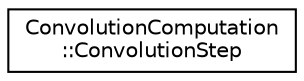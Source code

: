 digraph "Graphical Class Hierarchy"
{
  edge [fontname="Helvetica",fontsize="10",labelfontname="Helvetica",labelfontsize="10"];
  node [fontname="Helvetica",fontsize="10",shape=record];
  rankdir="LR";
  Node0 [label="ConvolutionComputation\l::ConvolutionStep",height=0.2,width=0.4,color="black", fillcolor="white", style="filled",URL="$structkaldi_1_1nnet3_1_1time__height__convolution_1_1ConvolutionComputation_1_1ConvolutionStep.html"];
}
